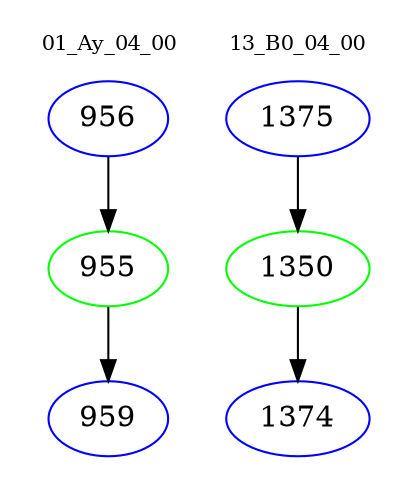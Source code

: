 digraph{
subgraph cluster_0 {
color = white
label = "01_Ay_04_00";
fontsize=10;
T0_956 [label="956", color="blue"]
T0_956 -> T0_955 [color="black"]
T0_955 [label="955", color="green"]
T0_955 -> T0_959 [color="black"]
T0_959 [label="959", color="blue"]
}
subgraph cluster_1 {
color = white
label = "13_B0_04_00";
fontsize=10;
T1_1375 [label="1375", color="blue"]
T1_1375 -> T1_1350 [color="black"]
T1_1350 [label="1350", color="green"]
T1_1350 -> T1_1374 [color="black"]
T1_1374 [label="1374", color="blue"]
}
}
